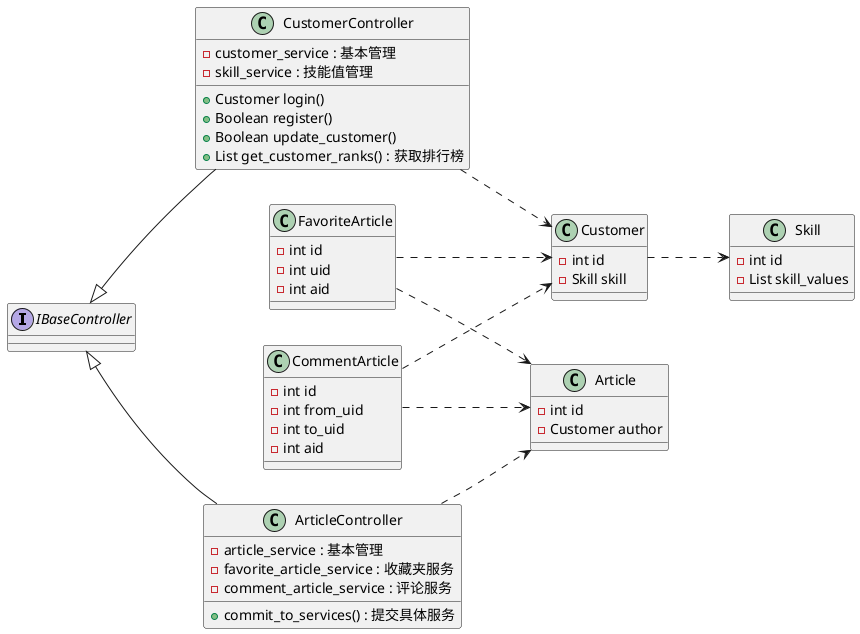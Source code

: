 skinparam classFontSize 10.5

@startuml

left to right direction

interface IBaseController {

}


class CustomerController {
	- customer_service : 基本管理
	- skill_service : 技能值管理
	
	+ Customer login()
	+ Boolean register()
	+ Boolean update_customer()
	+ List get_customer_ranks() : 获取排行榜
}
class ArticleController {
	- article_service : 基本管理
	- favorite_article_service : 收藏夹服务
	- comment_article_service : 评论服务

	+ commit_to_services() : 提交具体服务
}

IBaseController <|-- ArticleController
IBaseController <|-- CustomerController

class Customer {
	- int id
	- Skill skill
}

class Skill {
	- int id
	- List skill_values
}

class Article {
	- int id
	- Customer author
}

class FavoriteArticle {
	- int id
	- int uid
	- int aid
}

class CommentArticle {
	- int id
	- int from_uid
	- int to_uid
	- int aid
}

CustomerController ..> Customer
Customer .down.> Skill

ArticleController ..> Article
FavoriteArticle ..> Customer
FavoriteArticle ..> Article
CommentArticle ..> Customer
CommentArticle ..> Article

@enduml